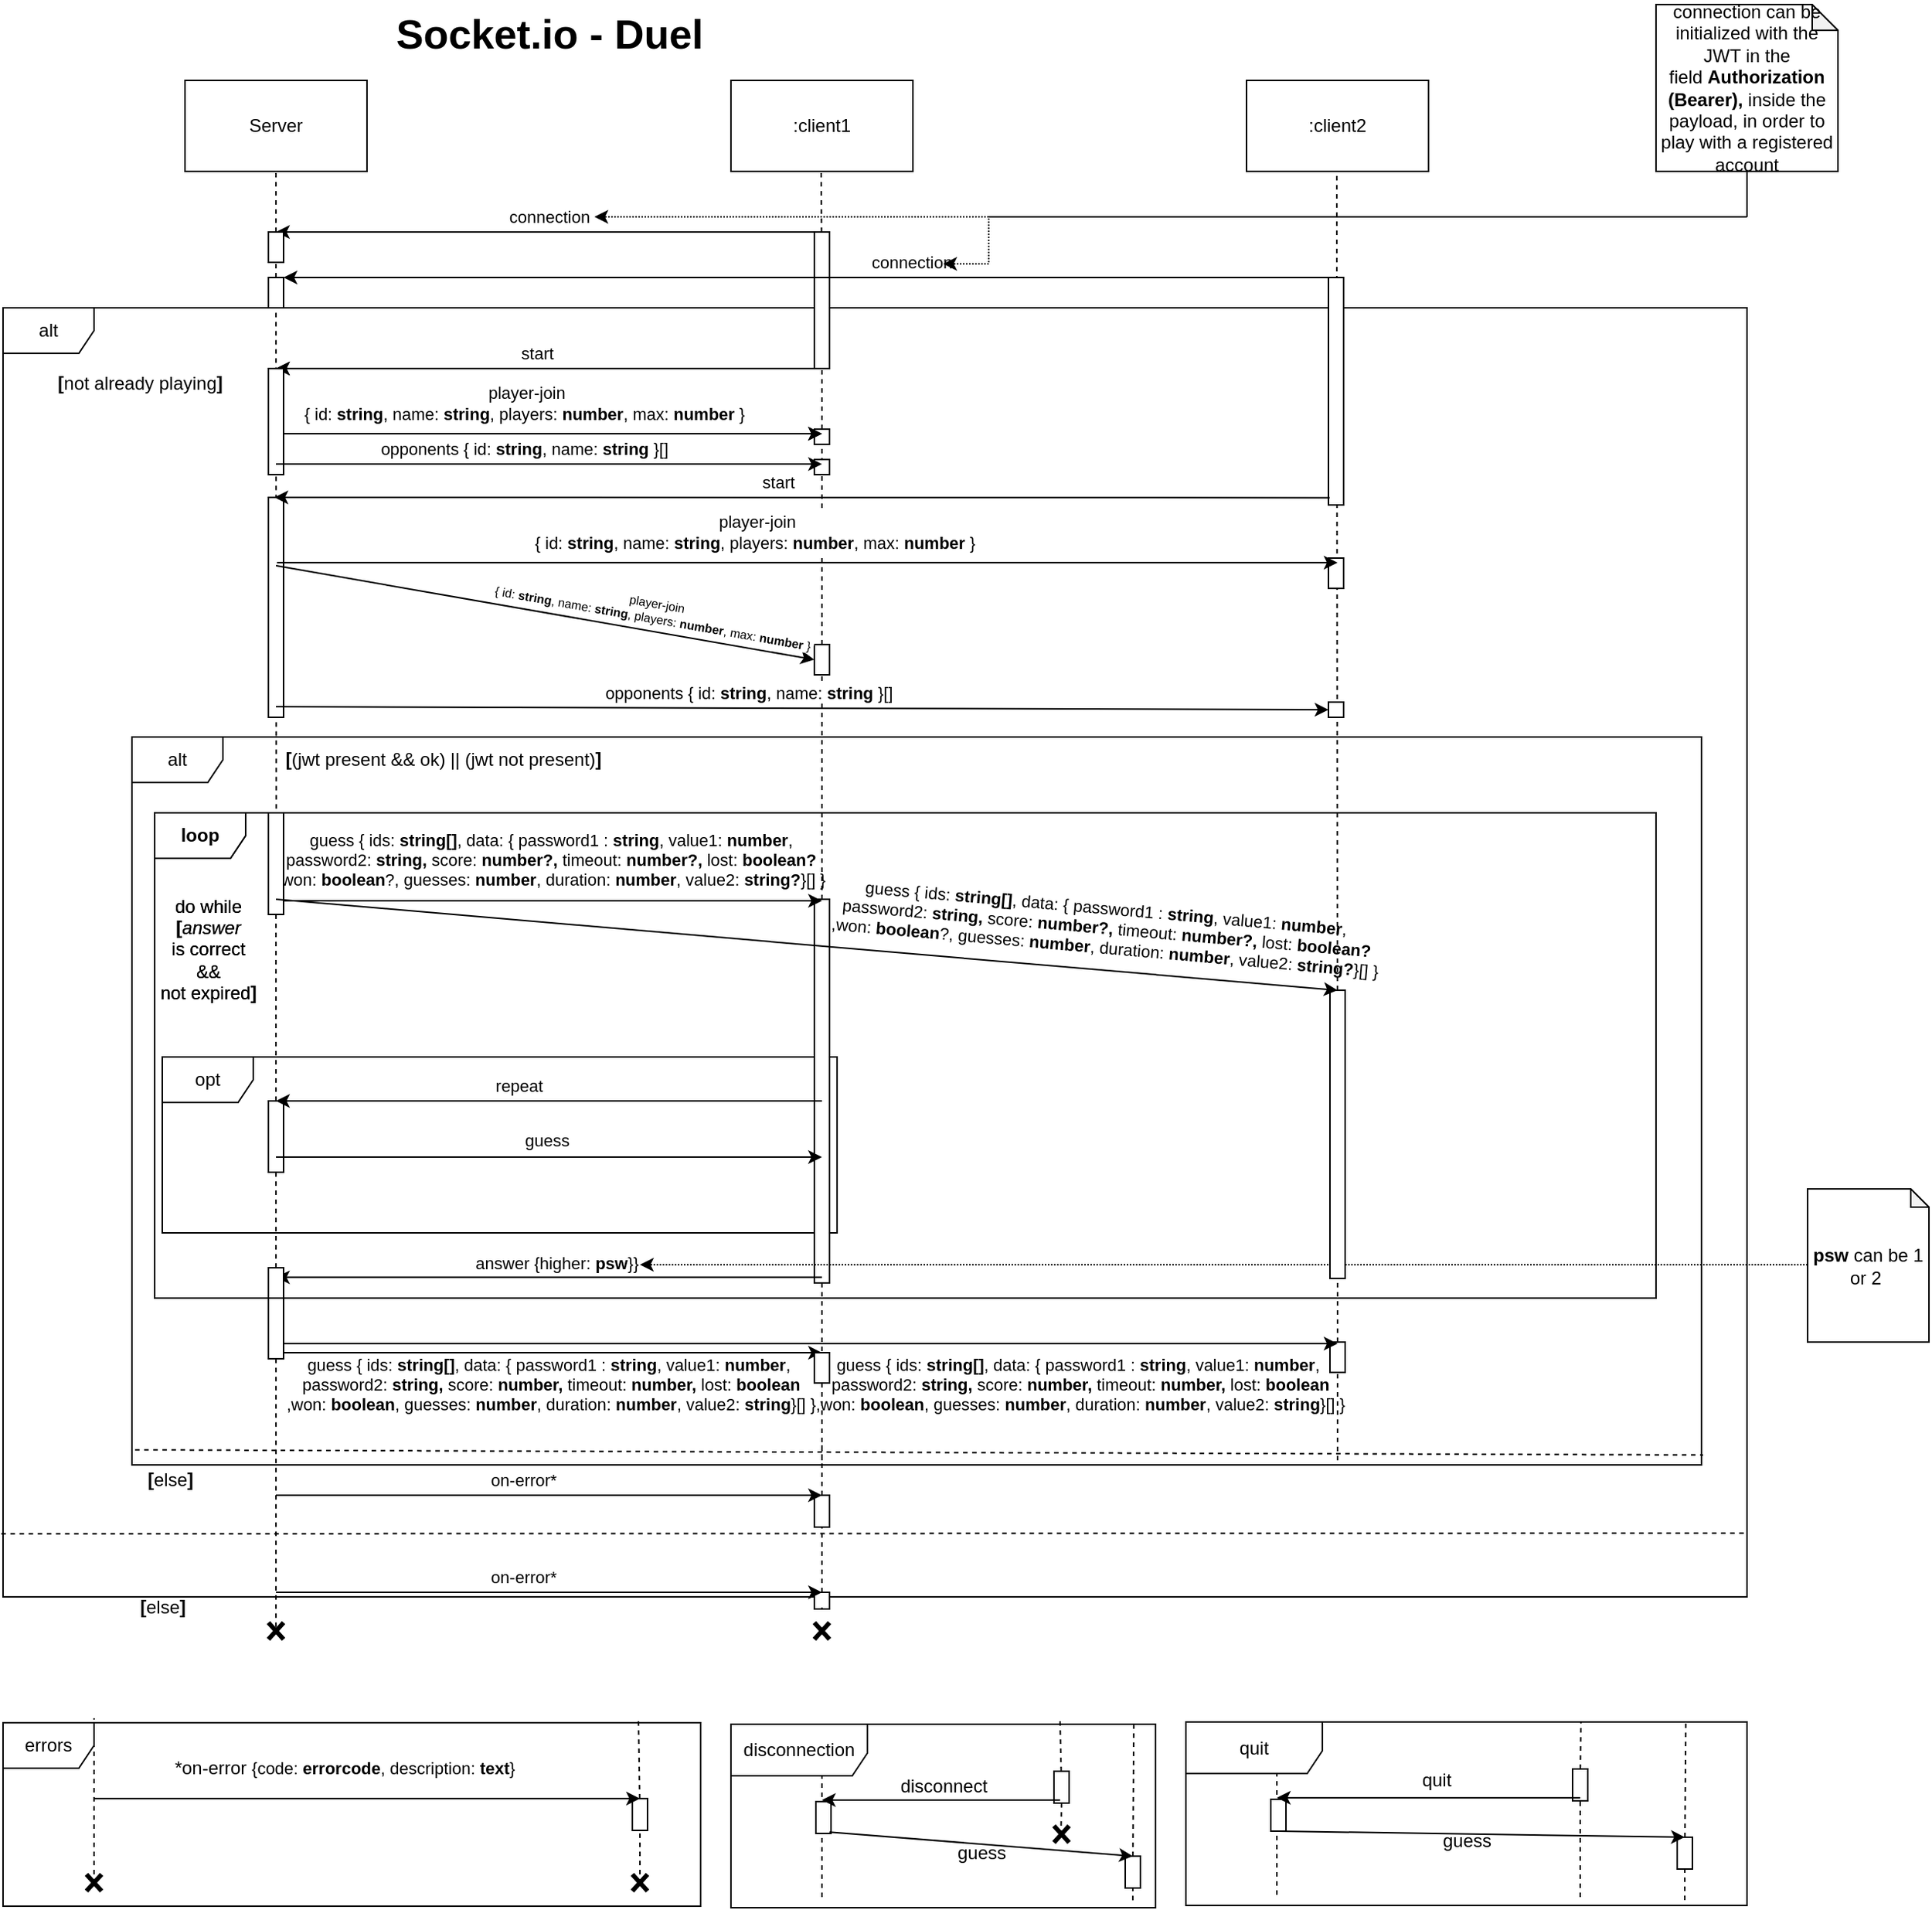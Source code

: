 <mxfile version="13.6.5">
    <diagram id="87FGbv0y3CxCdWk-Q4nV" name="Page-1">
        <mxGraphModel dx="469" dy="306" grid="1" gridSize="10" guides="1" tooltips="1" connect="1" arrows="1" fold="1" page="1" pageScale="1" pageWidth="827" pageHeight="1169" math="0" shadow="0">
            <root>
                <mxCell id="0"/>
                <mxCell id="1" parent="0"/>
                <mxCell id="Xm_MsKvLFg5GjumQJe7x-76" value="errors" style="shape=umlFrame;whiteSpace=wrap;html=1;" parent="1" vertex="1">
                    <mxGeometry x="20" y="1143" width="460" height="121" as="geometry"/>
                </mxCell>
                <mxCell id="111" value="disconnection" style="shape=umlFrame;whiteSpace=wrap;html=1;width=90;height=34;" parent="1" vertex="1">
                    <mxGeometry x="500" y="1144" width="280" height="121" as="geometry"/>
                </mxCell>
                <mxCell id="112" value="" style="endArrow=none;dashed=1;html=1;" parent="1" edge="1">
                    <mxGeometry width="50" height="50" relative="1" as="geometry">
                        <mxPoint x="560" y="1258" as="sourcePoint"/>
                        <mxPoint x="560" y="1178" as="targetPoint"/>
                    </mxGeometry>
                </mxCell>
                <mxCell id="Xm_MsKvLFg5GjumQJe7x-50" value="loop" style="shape=umlFrame;whiteSpace=wrap;html=1;fontStyle=1" parent="1" vertex="1">
                    <mxGeometry x="120" y="543" width="990" height="320" as="geometry"/>
                </mxCell>
                <mxCell id="82" value="" style="endArrow=none;dashed=1;html=1;entryX=0.5;entryY=1;entryDx=0;entryDy=0;exitX=0.081;exitY=0.01;exitDx=0;exitDy=0;exitPerimeter=0;" parent="1" source="Xm_MsKvLFg5GjumQJe7x-50" target="76" edge="1">
                    <mxGeometry width="50" height="50" relative="1" as="geometry">
                        <mxPoint x="200" y="460" as="sourcePoint"/>
                        <mxPoint x="200" y="180" as="targetPoint"/>
                    </mxGeometry>
                </mxCell>
                <mxCell id="54" value="alt" style="shape=umlFrame;whiteSpace=wrap;html=1;" parent="1" vertex="1">
                    <mxGeometry x="20" y="210" width="1150" height="850" as="geometry"/>
                </mxCell>
                <mxCell id="45" value="" style="rounded=0;whiteSpace=wrap;html=1;" parent="1" vertex="1">
                    <mxGeometry x="555" y="160" width="10" height="90" as="geometry"/>
                </mxCell>
                <mxCell id="81" value="" style="rounded=0;whiteSpace=wrap;html=1;" parent="1" vertex="1">
                    <mxGeometry x="195" y="335" width="10" height="145" as="geometry"/>
                </mxCell>
                <mxCell id="Xm_MsKvLFg5GjumQJe7x-8" value="" style="endArrow=classic;html=1;" parent="1" edge="1">
                    <mxGeometry width="50" height="50" relative="1" as="geometry">
                        <mxPoint x="560" y="160" as="sourcePoint"/>
                        <mxPoint x="200" y="160" as="targetPoint"/>
                    </mxGeometry>
                </mxCell>
                <mxCell id="Xm_MsKvLFg5GjumQJe7x-9" value="connection" style="edgeLabel;html=1;align=center;verticalAlign=middle;resizable=0;points=[];" parent="Xm_MsKvLFg5GjumQJe7x-8" vertex="1" connectable="0">
                    <mxGeometry x="-0.4" y="2" relative="1" as="geometry">
                        <mxPoint x="-72" y="-12" as="offset"/>
                    </mxGeometry>
                </mxCell>
                <mxCell id="47" value="" style="rounded=0;whiteSpace=wrap;html=1;" parent="1" vertex="1">
                    <mxGeometry x="555" y="290" width="10" height="10" as="geometry"/>
                </mxCell>
                <mxCell id="38" value="loop" style="shape=umlFrame;whiteSpace=wrap;html=1;fontStyle=1" parent="1" vertex="1">
                    <mxGeometry x="120" y="543" width="990" height="320" as="geometry"/>
                </mxCell>
                <mxCell id="9" value="" style="endArrow=none;dashed=1;html=1;entryX=0.5;entryY=1;entryDx=0;entryDy=0;" parent="1" source="76" target="8" edge="1">
                    <mxGeometry width="50" height="50" relative="1" as="geometry">
                        <mxPoint x="200" y="460" as="sourcePoint"/>
                        <mxPoint x="200" y="120" as="targetPoint"/>
                    </mxGeometry>
                </mxCell>
                <mxCell id="Xm_MsKvLFg5GjumQJe7x-29" value="alt" style="shape=umlFrame;whiteSpace=wrap;html=1;" parent="1" vertex="1">
                    <mxGeometry x="105" y="493" width="1035" height="480" as="geometry"/>
                </mxCell>
                <mxCell id="3" value="opt" style="shape=umlFrame;whiteSpace=wrap;html=1;" parent="1" vertex="1">
                    <mxGeometry x="125" y="704" width="445" height="116" as="geometry"/>
                </mxCell>
                <mxCell id="19" value="" style="rounded=0;whiteSpace=wrap;html=1;" parent="1" vertex="1">
                    <mxGeometry x="195" y="733" width="10" height="47" as="geometry"/>
                </mxCell>
                <mxCell id="17" value="" style="rounded=0;whiteSpace=wrap;html=1;" parent="1" vertex="1">
                    <mxGeometry x="555" y="600" width="10" height="253" as="geometry"/>
                </mxCell>
                <mxCell id="Xm_MsKvLFg5GjumQJe7x-33" value="" style="endArrow=classic;html=1;" parent="1" edge="1">
                    <mxGeometry width="50" height="50" relative="1" as="geometry">
                        <mxPoint x="200" y="601" as="sourcePoint"/>
                        <mxPoint x="560" y="601" as="targetPoint"/>
                    </mxGeometry>
                </mxCell>
                <mxCell id="Xm_MsKvLFg5GjumQJe7x-34" value="guess { ids: &lt;b&gt;string[]&lt;/b&gt;, data: { password1 : &lt;b&gt;string&lt;/b&gt;, value1: &lt;b&gt;number&lt;/b&gt;, &lt;br&gt;password2: &lt;b&gt;string&lt;/b&gt;&lt;b&gt;, &lt;/b&gt;score: &lt;b&gt;number?&lt;/b&gt;&lt;b&gt;,&amp;nbsp;&lt;/b&gt;timeout:&amp;nbsp;&lt;b&gt;number?&lt;/b&gt;&lt;b&gt;,&amp;nbsp;&lt;/b&gt;lost:&amp;nbsp;&lt;b&gt;boolean?&lt;/b&gt;&lt;b&gt;&lt;br&gt;&lt;/b&gt;,won: &lt;b&gt;boolean&lt;/b&gt;?, guesses: &lt;b&gt;number&lt;/b&gt;, duration: &lt;b&gt;number&lt;/b&gt;, value2: &lt;b&gt;string?&lt;/b&gt;}[] }&lt;span style=&quot;color: rgba(0, 0, 0, 0); font-family: monospace; font-size: 0px;&quot;&gt;%3CmxGraphModel%3E%3Croot%3E%3CmxCell%20id%3D%220%22%2F%3E%3CmxCell%20id%3D%221%22%20parent%3D%220%22%2F%3E%3CmxCell%20id%3D%222%22%20value%3D%22%22%20style%3D%22endArrow%3Dnone%3Bdashed%3D1%3Bhtml%3D1%3BentryX%3D0.5%3BentryY%3D1%3BentryDx%3D0%3BentryDy%3D0%3B%22%20edge%3D%221%22%20parent%3D%221%22%3E%3CmxGeometry%20width%3D%2250%22%20height%3D%2250%22%20relative%3D%221%22%20as%3D%22geometry%22%3E%3CmxPoint%20x%3D%22200%22%20y%3D%22760%22%20as%3D%22sourcePoint%22%2F%3E%3CmxPoint%20x%3D%22200%22%20y%3D%22120%22%20as%3D%22targetPoint%22%2F%3E%3C%2FmxGeometry%3E%3C%2FmxCell%3E%3C%2Froot%3E%3C%2FmxGraphModel%3E&lt;b&gt;v&lt;/b&gt;&lt;/span&gt;" style="edgeLabel;html=1;align=center;verticalAlign=middle;resizable=0;points=[];labelBackgroundColor=none;" parent="Xm_MsKvLFg5GjumQJe7x-33" vertex="1" connectable="0">
                    <mxGeometry x="-0.114" relative="1" as="geometry">
                        <mxPoint x="21.69" y="-27" as="offset"/>
                    </mxGeometry>
                </mxCell>
                <mxCell id="Xm_MsKvLFg5GjumQJe7x-43" value="" style="endArrow=classic;html=1;" parent="1" edge="1">
                    <mxGeometry width="50" height="50" relative="1" as="geometry">
                        <mxPoint x="560" y="849.31" as="sourcePoint"/>
                        <mxPoint x="200" y="849.31" as="targetPoint"/>
                    </mxGeometry>
                </mxCell>
                <mxCell id="Xm_MsKvLFg5GjumQJe7x-44" value="answer {higher: &lt;b&gt;psw&lt;/b&gt;}}" style="edgeLabel;html=1;align=center;verticalAlign=middle;resizable=0;points=[];" parent="Xm_MsKvLFg5GjumQJe7x-43" vertex="1" connectable="0">
                    <mxGeometry x="-0.032" y="-2" relative="1" as="geometry">
                        <mxPoint x="-1.52" y="-8" as="offset"/>
                    </mxGeometry>
                </mxCell>
                <mxCell id="Xm_MsKvLFg5GjumQJe7x-52" value="" style="endArrow=classic;html=1;" parent="1" edge="1">
                    <mxGeometry width="50" height="50" relative="1" as="geometry">
                        <mxPoint x="200" y="899" as="sourcePoint"/>
                        <mxPoint x="560" y="899" as="targetPoint"/>
                    </mxGeometry>
                </mxCell>
                <mxCell id="Xm_MsKvLFg5GjumQJe7x-53" value="&lt;span style=&quot;font-size: 11px&quot;&gt;guess { ids:&amp;nbsp;&lt;/span&gt;&lt;b style=&quot;font-size: 11px&quot;&gt;string[]&lt;/b&gt;&lt;span style=&quot;font-size: 11px&quot;&gt;, data: { password1 :&amp;nbsp;&lt;/span&gt;&lt;b style=&quot;font-size: 11px&quot;&gt;string&lt;/b&gt;&lt;span style=&quot;font-size: 11px&quot;&gt;, value1:&amp;nbsp;&lt;/span&gt;&lt;b style=&quot;font-size: 11px&quot;&gt;number&lt;/b&gt;&lt;span style=&quot;font-size: 11px&quot;&gt;,&amp;nbsp;&lt;/span&gt;&lt;br style=&quot;font-size: 11px&quot;&gt;&lt;span style=&quot;font-size: 11px&quot;&gt;password2:&amp;nbsp;&lt;/span&gt;&lt;b style=&quot;font-size: 11px&quot;&gt;string&lt;/b&gt;&lt;b style=&quot;font-size: 11px&quot;&gt;,&amp;nbsp;&lt;/b&gt;&lt;span style=&quot;font-size: 11px&quot;&gt;score:&amp;nbsp;&lt;/span&gt;&lt;b style=&quot;font-size: 11px&quot;&gt;number&lt;/b&gt;&lt;b style=&quot;font-size: 11px&quot;&gt;,&amp;nbsp;&lt;/b&gt;&lt;span style=&quot;font-size: 11px&quot;&gt;timeout:&amp;nbsp;&lt;/span&gt;&lt;b style=&quot;font-size: 11px&quot;&gt;number&lt;/b&gt;&lt;b style=&quot;font-size: 11px&quot;&gt;,&amp;nbsp;&lt;/b&gt;&lt;span style=&quot;font-size: 11px&quot;&gt;lost:&amp;nbsp;&lt;/span&gt;&lt;b style=&quot;font-size: 11px&quot;&gt;boolean&lt;/b&gt;&lt;b style=&quot;font-size: 11px&quot;&gt;&lt;br&gt;&lt;/b&gt;&lt;span style=&quot;font-size: 11px&quot;&gt;,won: &lt;b&gt;boolean&lt;/b&gt;, guesses:&amp;nbsp;&lt;/span&gt;&lt;b style=&quot;font-size: 11px&quot;&gt;number&lt;/b&gt;&lt;span style=&quot;font-size: 11px&quot;&gt;, duration:&amp;nbsp;&lt;/span&gt;&lt;b style=&quot;font-size: 11px&quot;&gt;number&lt;/b&gt;&lt;span style=&quot;font-size: 11px&quot;&gt;, value2:&amp;nbsp;&lt;/span&gt;&lt;b style=&quot;font-size: 11px&quot;&gt;string&lt;/b&gt;&lt;span style=&quot;font-size: 11px&quot;&gt;}[] }&lt;/span&gt;&lt;span style=&quot;color: rgba(0, 0, 0, 0); font-family: monospace; font-size: 0px;&quot;&gt;%3CmxGraphModel%3E%3Croot%3E%3CmxCell%20id%3D%220%22%2F%3E%3CmxCell%20id%3D%221%22%20parent%3D%220%22%2F%3E%3CmxCell%20id%3D%222%22%20value%3D%22%22%20style%3D%22endArrow%3Dnone%3Bdashed%3D1%3Bhtml%3D1%3BentryX%3D0.5%3BentryY%3D1%3BentryDx%3D0%3BentryDy%3D0%3B%22%20edge%3D%221%22%20parent%3D%221%22%3E%3CmxGeometry%20width%3D%2250%22%20height%3D%2250%22%20relative%3D%221%22%20as%3D%22geometry%22%3E%3CmxPoint%20x%3D%22200%22%20y%3D%22760%22%20as%3D%22sourcePoint%22%2F%3E%3CmxPoint%20x%3D%22200%22%20y%3D%22120%22%20as%3D%22targetPoint%22%2F%3E%3C%2FmxGeometry%3E%3C%2FmxCell%3E%3C%2Froot%3E%3C%2FmxGraphModel%3E&lt;b&gt;v&lt;/b&gt;&lt;/span&gt;" style="edgeLabel;html=1;align=center;verticalAlign=middle;resizable=0;points=[];fontSize=10;labelBackgroundColor=none;" parent="Xm_MsKvLFg5GjumQJe7x-52" vertex="1" connectable="0">
                    <mxGeometry x="-0.192" relative="1" as="geometry">
                        <mxPoint x="35" y="21" as="offset"/>
                    </mxGeometry>
                </mxCell>
                <mxCell id="4" value="" style="endArrow=classic;html=1;" parent="1" edge="1">
                    <mxGeometry width="50" height="50" relative="1" as="geometry">
                        <mxPoint x="560" y="733.0" as="sourcePoint"/>
                        <mxPoint x="200" y="733.0" as="targetPoint"/>
                    </mxGeometry>
                </mxCell>
                <mxCell id="5" value="repeat" style="edgeLabel;html=1;align=center;verticalAlign=middle;resizable=0;points=[];" parent="4" vertex="1" connectable="0">
                    <mxGeometry x="0.183" relative="1" as="geometry">
                        <mxPoint x="13.1" y="-10" as="offset"/>
                    </mxGeometry>
                </mxCell>
                <mxCell id="6" value="" style="endArrow=classic;html=1;" parent="1" edge="1">
                    <mxGeometry width="50" height="50" relative="1" as="geometry">
                        <mxPoint x="200.0" y="770.0" as="sourcePoint"/>
                        <mxPoint x="560" y="770.0" as="targetPoint"/>
                    </mxGeometry>
                </mxCell>
                <mxCell id="7" value="guess&amp;nbsp;" style="edgeLabel;html=1;align=center;verticalAlign=middle;resizable=0;points=[];" parent="6" vertex="1" connectable="0">
                    <mxGeometry x="-0.114" relative="1" as="geometry">
                        <mxPoint x="20" y="-11" as="offset"/>
                    </mxGeometry>
                </mxCell>
                <mxCell id="27" value="" style="endArrow=none;dashed=1;html=1;entryX=0.5;entryY=1;entryDx=0;entryDy=0;exitX=0.495;exitY=0.267;exitDx=0;exitDy=0;exitPerimeter=0;" parent="1" source="Xm_MsKvLFg5GjumQJe7x-69" target="26" edge="1">
                    <mxGeometry width="50" height="50" relative="1" as="geometry">
                        <mxPoint x="200" y="1013" as="sourcePoint"/>
                        <mxPoint x="200" y="863" as="targetPoint"/>
                    </mxGeometry>
                </mxCell>
                <mxCell id="39" value="do while &lt;br&gt;&lt;b&gt;[&lt;/b&gt;&lt;i&gt;answer &lt;/i&gt;&lt;br&gt;is correct&lt;br&gt;&amp;amp;&amp;amp;&lt;br&gt;not expired&lt;b&gt;]&lt;/b&gt;" style="text;html=1;align=center;verticalAlign=middle;resizable=0;points=[];autosize=1;" parent="1" vertex="1">
                    <mxGeometry x="115" y="593" width="80" height="80" as="geometry"/>
                </mxCell>
                <mxCell id="34" value="" style="rounded=0;whiteSpace=wrap;html=1;" parent="1" vertex="1">
                    <mxGeometry x="435" y="1193" width="10" height="21" as="geometry"/>
                </mxCell>
                <mxCell id="32" value="" style="rounded=0;whiteSpace=wrap;html=1;" parent="1" vertex="1">
                    <mxGeometry x="555" y="1057" width="10" height="11" as="geometry"/>
                </mxCell>
                <mxCell id="30" value="" style="rounded=0;whiteSpace=wrap;html=1;" parent="1" vertex="1">
                    <mxGeometry x="555" y="993" width="10" height="21" as="geometry"/>
                </mxCell>
                <mxCell id="22" value="" style="rounded=0;whiteSpace=wrap;html=1;" parent="1" vertex="1">
                    <mxGeometry x="195" y="843" width="10" height="20" as="geometry"/>
                </mxCell>
                <mxCell id="24" value="" style="rounded=0;whiteSpace=wrap;html=1;" parent="1" vertex="1">
                    <mxGeometry x="195" y="543" width="10" height="67" as="geometry"/>
                </mxCell>
                <mxCell id="26" value="" style="rounded=0;whiteSpace=wrap;html=1;" parent="1" vertex="1">
                    <mxGeometry x="195" y="863" width="10" height="40" as="geometry"/>
                </mxCell>
                <mxCell id="10" value="" style="rounded=0;whiteSpace=wrap;html=1;" parent="1" vertex="1">
                    <mxGeometry x="195" y="250" width="10" height="50" as="geometry"/>
                </mxCell>
                <mxCell id="Xm_MsKvLFg5GjumQJe7x-4" value="Server" style="rounded=0;whiteSpace=wrap;html=1;" parent="1" vertex="1">
                    <mxGeometry x="140" y="60" width="120" height="60" as="geometry"/>
                </mxCell>
                <mxCell id="Xm_MsKvLFg5GjumQJe7x-5" value=":client1" style="rounded=0;whiteSpace=wrap;html=1;" parent="1" vertex="1">
                    <mxGeometry x="500" y="60" width="120" height="60" as="geometry"/>
                </mxCell>
                <mxCell id="Xm_MsKvLFg5GjumQJe7x-6" value="" style="endArrow=none;dashed=1;html=1;entryX=0.5;entryY=1;entryDx=0;entryDy=0;" parent="1" source="8" target="Xm_MsKvLFg5GjumQJe7x-4" edge="1">
                    <mxGeometry width="50" height="50" relative="1" as="geometry">
                        <mxPoint x="200" y="810" as="sourcePoint"/>
                        <mxPoint x="370" y="440" as="targetPoint"/>
                    </mxGeometry>
                </mxCell>
                <mxCell id="Xm_MsKvLFg5GjumQJe7x-7" value="" style="endArrow=none;dashed=1;html=1;entryX=0.5;entryY=1;entryDx=0;entryDy=0;" parent="1" source="45" edge="1">
                    <mxGeometry width="50" height="50" relative="1" as="geometry">
                        <mxPoint x="560" y="810" as="sourcePoint"/>
                        <mxPoint x="559.5" y="120" as="targetPoint"/>
                    </mxGeometry>
                </mxCell>
                <mxCell id="Xm_MsKvLFg5GjumQJe7x-10" value="&lt;b&gt;&lt;font style=&quot;font-size: 27px&quot;&gt;Socket.io - Duel&lt;/font&gt;&lt;/b&gt;" style="text;html=1;align=center;verticalAlign=middle;resizable=0;points=[];autosize=1;" parent="1" vertex="1">
                    <mxGeometry x="270" y="20" width="220" height="20" as="geometry"/>
                </mxCell>
                <mxCell id="Xm_MsKvLFg5GjumQJe7x-21" value="&lt;b&gt;[&lt;/b&gt;not already playing&lt;b&gt;]&lt;/b&gt;" style="text;html=1;align=center;verticalAlign=middle;resizable=0;points=[];autosize=1;" parent="1" vertex="1">
                    <mxGeometry x="50" y="250" width="120" height="20" as="geometry"/>
                </mxCell>
                <mxCell id="Xm_MsKvLFg5GjumQJe7x-22" value="&lt;b&gt;[&lt;/b&gt;else&lt;b&gt;]&lt;/b&gt;" style="text;html=1;align=center;verticalAlign=middle;resizable=0;points=[];autosize=1;rotation=0;" parent="1" vertex="1">
                    <mxGeometry x="105" y="973" width="50" height="20" as="geometry"/>
                </mxCell>
                <mxCell id="Xm_MsKvLFg5GjumQJe7x-23" value="" style="endArrow=classic;html=1;" parent="1" edge="1">
                    <mxGeometry width="50" height="50" relative="1" as="geometry">
                        <mxPoint x="560" y="250" as="sourcePoint"/>
                        <mxPoint x="200" y="250" as="targetPoint"/>
                    </mxGeometry>
                </mxCell>
                <mxCell id="Xm_MsKvLFg5GjumQJe7x-24" value="start" style="edgeLabel;html=1;align=center;verticalAlign=middle;resizable=0;points=[];" parent="Xm_MsKvLFg5GjumQJe7x-23" vertex="1" connectable="0">
                    <mxGeometry x="0.046" relative="1" as="geometry">
                        <mxPoint y="-10" as="offset"/>
                    </mxGeometry>
                </mxCell>
                <mxCell id="Xm_MsKvLFg5GjumQJe7x-26" style="edgeStyle=orthogonalEdgeStyle;rounded=0;orthogonalLoop=1;jettySize=auto;html=1;dashed=1;dashPattern=1 1;exitX=0.5;exitY=1;exitDx=0;exitDy=0;exitPerimeter=0;" parent="1" source="Xm_MsKvLFg5GjumQJe7x-25" edge="1">
                    <mxGeometry relative="1" as="geometry">
                        <mxPoint x="410" y="150" as="targetPoint"/>
                        <Array as="points">
                            <mxPoint x="1170" y="150"/>
                        </Array>
                    </mxGeometry>
                </mxCell>
                <mxCell id="Xm_MsKvLFg5GjumQJe7x-25" value="connection can be initialized with the JWT in the field&amp;nbsp;&lt;b&gt;Authorization (Bearer),&amp;nbsp;&lt;/b&gt;inside the payload,&lt;b&gt;&amp;nbsp;&lt;/b&gt;in order to play with a registered account" style="shape=note;whiteSpace=wrap;html=1;backgroundOutline=1;darkOpacity=0.05;size=17;" parent="1" vertex="1">
                    <mxGeometry x="1110" y="10" width="120" height="110" as="geometry"/>
                </mxCell>
                <mxCell id="Xm_MsKvLFg5GjumQJe7x-30" value="&lt;b&gt;[&lt;/b&gt;(jwt present &amp;amp;&amp;amp; ok) || (jwt not present)&lt;b&gt;]&lt;/b&gt;" style="text;html=1;align=center;verticalAlign=middle;resizable=0;points=[];autosize=1;" parent="1" vertex="1">
                    <mxGeometry x="200" y="498" width="220" height="20" as="geometry"/>
                </mxCell>
                <mxCell id="Xm_MsKvLFg5GjumQJe7x-46" style="edgeStyle=orthogonalEdgeStyle;rounded=0;orthogonalLoop=1;jettySize=auto;html=1;dashed=1;dashPattern=1 1;" parent="1" source="Xm_MsKvLFg5GjumQJe7x-45" edge="1">
                    <mxGeometry relative="1" as="geometry">
                        <mxPoint x="440" y="841" as="targetPoint"/>
                        <Array as="points">
                            <mxPoint x="555" y="842"/>
                        </Array>
                    </mxGeometry>
                </mxCell>
                <mxCell id="Xm_MsKvLFg5GjumQJe7x-45" value="&lt;b&gt;psw &lt;/b&gt;can be 1 or 2&lt;b&gt;&amp;nbsp;&lt;/b&gt;&lt;span style=&quot;color: rgba(0 , 0 , 0 , 0) ; font-family: monospace ; font-size: 0px&quot;&gt;%3CmxGraphModel%3E%3Croot%3E%3CmxCell%20id%3D%220%22%2F%3E%3CmxCell%20id%3D%221%22%20parent%3D%220%22%2F%3E%3CmxCell%20id%3D%222%22%20value%3D%22loop%22%20style%3D%22shape%3DumlFrame%3BwhiteSpace%3Dwrap%3Bhtml%3D1%3B%22%20vertex%3D%221%22%20parent%3D%221%22%3E%3CmxGeometry%20x%3D%22130%22%20y%3D%22400%22%20width%3D%22480%22%20height%3D%22160%22%20as%3D%22geometry%22%2F%3E%3C%2FmxCell%3E%3C%2Froot%3E%3C%2FmxGraphModel%3Evapuò valre&lt;/span&gt;" style="shape=note;whiteSpace=wrap;html=1;backgroundOutline=1;darkOpacity=0.05;size=12;" parent="1" vertex="1">
                    <mxGeometry x="1210" y="791" width="80" height="101" as="geometry"/>
                </mxCell>
                <mxCell id="Xm_MsKvLFg5GjumQJe7x-51" value="do while &lt;br&gt;&lt;b&gt;[&lt;/b&gt;&lt;i&gt;answer &lt;/i&gt;&lt;br&gt;is correct&lt;br&gt;&amp;amp;&amp;amp;&lt;br&gt;not expired&lt;b&gt;]&lt;/b&gt;" style="text;html=1;align=center;verticalAlign=middle;resizable=0;points=[];autosize=1;" parent="1" vertex="1">
                    <mxGeometry x="115" y="593" width="80" height="80" as="geometry"/>
                </mxCell>
                <mxCell id="Xm_MsKvLFg5GjumQJe7x-54" value="" style="endArrow=none;dashed=1;html=1;exitX=0.002;exitY=0.896;exitDx=0;exitDy=0;exitPerimeter=0;entryX=1.001;entryY=0.903;entryDx=0;entryDy=0;entryPerimeter=0;" parent="1" edge="1">
                    <mxGeometry width="50" height="50" relative="1" as="geometry">
                        <mxPoint x="107.07" y="963.08" as="sourcePoint"/>
                        <mxPoint x="1141.035" y="966.44" as="targetPoint"/>
                    </mxGeometry>
                </mxCell>
                <mxCell id="Xm_MsKvLFg5GjumQJe7x-62" value="" style="endArrow=classic;html=1;" parent="1" edge="1">
                    <mxGeometry width="50" height="50" relative="1" as="geometry">
                        <mxPoint x="200" y="993" as="sourcePoint"/>
                        <mxPoint x="560" y="993" as="targetPoint"/>
                    </mxGeometry>
                </mxCell>
                <mxCell id="Xm_MsKvLFg5GjumQJe7x-64" value="on-error*" style="edgeLabel;html=1;align=center;verticalAlign=middle;resizable=0;points=[];" parent="Xm_MsKvLFg5GjumQJe7x-62" vertex="1" connectable="0">
                    <mxGeometry x="-0.557" y="-2" relative="1" as="geometry">
                        <mxPoint x="82.93" y="-12" as="offset"/>
                    </mxGeometry>
                </mxCell>
                <mxCell id="Xm_MsKvLFg5GjumQJe7x-69" value="" style="shape=umlDestroy;whiteSpace=wrap;html=1;strokeWidth=3;" parent="1" vertex="1">
                    <mxGeometry x="195" y="1077" width="10" height="11" as="geometry"/>
                </mxCell>
                <mxCell id="Xm_MsKvLFg5GjumQJe7x-72" value="" style="shape=umlDestroy;whiteSpace=wrap;html=1;strokeWidth=3;" parent="1" vertex="1">
                    <mxGeometry x="555" y="1077" width="10" height="11" as="geometry"/>
                </mxCell>
                <mxCell id="Xm_MsKvLFg5GjumQJe7x-77" value="" style="endArrow=none;dashed=1;html=1;" parent="1" source="zyYeEw9DviOeEFQDKdv3-1" edge="1">
                    <mxGeometry width="50" height="50" relative="1" as="geometry">
                        <mxPoint x="80" y="1293" as="sourcePoint"/>
                        <mxPoint x="80" y="1140" as="targetPoint"/>
                    </mxGeometry>
                </mxCell>
                <mxCell id="Xm_MsKvLFg5GjumQJe7x-78" value="" style="endArrow=none;dashed=1;html=1;" parent="1" source="34" edge="1">
                    <mxGeometry width="50" height="50" relative="1" as="geometry">
                        <mxPoint x="439.41" y="1293" as="sourcePoint"/>
                        <mxPoint x="439" y="1140" as="targetPoint"/>
                    </mxGeometry>
                </mxCell>
                <mxCell id="Xm_MsKvLFg5GjumQJe7x-79" value="" style="endArrow=classic;html=1;" parent="1" edge="1">
                    <mxGeometry width="50" height="50" relative="1" as="geometry">
                        <mxPoint x="80" y="1193" as="sourcePoint"/>
                        <mxPoint x="440" y="1193" as="targetPoint"/>
                        <Array as="points">
                            <mxPoint x="250" y="1193"/>
                        </Array>
                    </mxGeometry>
                </mxCell>
                <mxCell id="Xm_MsKvLFg5GjumQJe7x-82" value="*on-error&amp;nbsp;&lt;span style=&quot;font-size: 11px ; background-color: rgb(255 , 255 , 255)&quot;&gt;{code:&amp;nbsp;&lt;/span&gt;&lt;b style=&quot;font-size: 11px&quot;&gt;errorcode&lt;/b&gt;&lt;span style=&quot;font-size: 11px ; background-color: rgb(255 , 255 , 255)&quot;&gt;, description:&amp;nbsp;&lt;/span&gt;&lt;b style=&quot;font-size: 11px&quot;&gt;text&lt;/b&gt;&lt;span style=&quot;font-size: 11px ; background-color: rgb(255 , 255 , 255)&quot;&gt;}&lt;/span&gt;" style="text;html=1;align=center;verticalAlign=middle;resizable=0;points=[];autosize=1;" parent="1" vertex="1">
                    <mxGeometry x="125" y="1163" width="240" height="20" as="geometry"/>
                </mxCell>
                <mxCell id="zyYeEw9DviOeEFQDKdv3-1" value="" style="shape=umlDestroy;whiteSpace=wrap;html=1;strokeWidth=3;" parent="1" vertex="1">
                    <mxGeometry x="75" y="1243" width="10" height="11" as="geometry"/>
                </mxCell>
                <mxCell id="zyYeEw9DviOeEFQDKdv3-3" value="" style="shape=umlDestroy;whiteSpace=wrap;html=1;strokeWidth=3;" parent="1" vertex="1">
                    <mxGeometry x="435" y="1243" width="10" height="11" as="geometry"/>
                </mxCell>
                <mxCell id="8" value="" style="rounded=0;whiteSpace=wrap;html=1;" parent="1" vertex="1">
                    <mxGeometry x="195" y="160" width="10" height="20" as="geometry"/>
                </mxCell>
                <mxCell id="11" value="" style="endArrow=none;dashed=1;html=1;entryX=0.5;entryY=1;entryDx=0;entryDy=0;" parent="1" source="24" edge="1">
                    <mxGeometry width="50" height="50" relative="1" as="geometry">
                        <mxPoint x="200" y="1013" as="sourcePoint"/>
                        <mxPoint x="200" y="543" as="targetPoint"/>
                    </mxGeometry>
                </mxCell>
                <mxCell id="12" value="&lt;b&gt;[&lt;/b&gt;else&lt;b&gt;]&lt;/b&gt;" style="text;html=1;align=center;verticalAlign=middle;resizable=0;points=[];autosize=1;rotation=0;" parent="1" vertex="1">
                    <mxGeometry x="100" y="1057" width="50" height="20" as="geometry"/>
                </mxCell>
                <mxCell id="13" value="" style="endArrow=classic;html=1;" parent="1" edge="1">
                    <mxGeometry width="50" height="50" relative="1" as="geometry">
                        <mxPoint x="200" y="1057" as="sourcePoint"/>
                        <mxPoint x="560" y="1057" as="targetPoint"/>
                    </mxGeometry>
                </mxCell>
                <mxCell id="14" value="on-error*" style="edgeLabel;html=1;align=center;verticalAlign=middle;resizable=0;points=[];" parent="13" vertex="1" connectable="0">
                    <mxGeometry x="-0.557" y="-2" relative="1" as="geometry">
                        <mxPoint x="82.93" y="-12" as="offset"/>
                    </mxGeometry>
                </mxCell>
                <mxCell id="18" value="" style="endArrow=none;dashed=1;html=1;entryX=0.5;entryY=1;entryDx=0;entryDy=0;" parent="1" target="17" edge="1">
                    <mxGeometry width="50" height="50" relative="1" as="geometry">
                        <mxPoint x="560" y="970" as="sourcePoint"/>
                        <mxPoint x="559.5" y="323" as="targetPoint"/>
                    </mxGeometry>
                </mxCell>
                <mxCell id="20" value="" style="endArrow=none;dashed=1;html=1;entryX=0.5;entryY=1;entryDx=0;entryDy=0;" parent="1" source="22" target="19" edge="1">
                    <mxGeometry width="50" height="50" relative="1" as="geometry">
                        <mxPoint x="200" y="1013" as="sourcePoint"/>
                        <mxPoint x="200" y="473" as="targetPoint"/>
                    </mxGeometry>
                </mxCell>
                <mxCell id="23" value="" style="endArrow=none;dashed=1;html=1;entryX=0.5;entryY=1;entryDx=0;entryDy=0;" parent="1" source="26" target="22" edge="1">
                    <mxGeometry width="50" height="50" relative="1" as="geometry">
                        <mxPoint x="200" y="1013" as="sourcePoint"/>
                        <mxPoint x="200" y="776.0" as="targetPoint"/>
                    </mxGeometry>
                </mxCell>
                <mxCell id="25" value="" style="endArrow=none;dashed=1;html=1;entryX=0.5;entryY=1;entryDx=0;entryDy=0;" parent="1" source="19" target="24" edge="1">
                    <mxGeometry width="50" height="50" relative="1" as="geometry">
                        <mxPoint x="200" y="733" as="sourcePoint"/>
                        <mxPoint x="200" y="473" as="targetPoint"/>
                    </mxGeometry>
                </mxCell>
                <mxCell id="29" value="" style="endArrow=none;dashed=1;html=1;entryX=0.5;entryY=1;entryDx=0;entryDy=0;" parent="1" source="30" edge="1">
                    <mxGeometry width="50" height="50" relative="1" as="geometry">
                        <mxPoint x="560" y="1053" as="sourcePoint"/>
                        <mxPoint x="560" y="959" as="targetPoint"/>
                    </mxGeometry>
                </mxCell>
                <mxCell id="31" value="" style="endArrow=none;dashed=1;html=1;entryX=0.5;entryY=1;entryDx=0;entryDy=0;" parent="1" source="32" target="30" edge="1">
                    <mxGeometry width="50" height="50" relative="1" as="geometry">
                        <mxPoint x="560" y="1053" as="sourcePoint"/>
                        <mxPoint x="560" y="959" as="targetPoint"/>
                    </mxGeometry>
                </mxCell>
                <mxCell id="33" value="" style="endArrow=none;dashed=1;html=1;entryX=0.5;entryY=1;entryDx=0;entryDy=0;" parent="1" target="32" edge="1">
                    <mxGeometry width="50" height="50" relative="1" as="geometry">
                        <mxPoint x="560" y="1067" as="sourcePoint"/>
                        <mxPoint x="560" y="1027" as="targetPoint"/>
                    </mxGeometry>
                </mxCell>
                <mxCell id="35" value="" style="endArrow=none;dashed=1;html=1;" parent="1" source="zyYeEw9DviOeEFQDKdv3-3" target="34" edge="1">
                    <mxGeometry width="50" height="50" relative="1" as="geometry">
                        <mxPoint x="439.98" y="1243" as="sourcePoint"/>
                        <mxPoint x="439.41" y="1103" as="targetPoint"/>
                    </mxGeometry>
                </mxCell>
                <mxCell id="36" value=":client2" style="rounded=0;whiteSpace=wrap;html=1;" parent="1" vertex="1">
                    <mxGeometry x="840" y="60" width="120" height="60" as="geometry"/>
                </mxCell>
                <mxCell id="37" value="" style="endArrow=none;dashed=1;html=1;entryX=0.5;entryY=1;entryDx=0;entryDy=0;" parent="1" source="102" edge="1">
                    <mxGeometry width="50" height="50" relative="1" as="geometry">
                        <mxPoint x="899" y="930" as="sourcePoint"/>
                        <mxPoint x="899.5" y="120" as="targetPoint"/>
                    </mxGeometry>
                </mxCell>
                <mxCell id="41" value="" style="endArrow=classic;html=1;" parent="1" edge="1">
                    <mxGeometry width="50" height="50" relative="1" as="geometry">
                        <mxPoint x="200" y="293" as="sourcePoint"/>
                        <mxPoint x="560" y="293" as="targetPoint"/>
                    </mxGeometry>
                </mxCell>
                <mxCell id="42" value="player-join &lt;br&gt;{ id: &lt;b&gt;string&lt;/b&gt;, name: &lt;b&gt;string&lt;/b&gt;, players: &lt;b&gt;number&lt;/b&gt;, max: &lt;b&gt;number &lt;/b&gt;}&lt;b&gt;&amp;nbsp;&lt;/b&gt;" style="edgeLabel;html=1;align=center;verticalAlign=middle;resizable=0;points=[];" parent="41" vertex="1" connectable="0">
                    <mxGeometry x="-0.114" relative="1" as="geometry">
                        <mxPoint x="5.69" y="-20" as="offset"/>
                    </mxGeometry>
                </mxCell>
                <mxCell id="46" value="" style="endArrow=none;dashed=1;html=1;entryX=0.5;entryY=1;entryDx=0;entryDy=0;" parent="1" source="47" target="45" edge="1">
                    <mxGeometry width="50" height="50" relative="1" as="geometry">
                        <mxPoint x="559.869" y="500" as="sourcePoint"/>
                        <mxPoint x="559.5" y="120" as="targetPoint"/>
                    </mxGeometry>
                </mxCell>
                <mxCell id="48" value="" style="endArrow=none;dashed=1;html=1;entryX=0.5;entryY=1;entryDx=0;entryDy=0;" parent="1" source="17" target="47" edge="1">
                    <mxGeometry width="50" height="50" relative="1" as="geometry">
                        <mxPoint x="560" y="500" as="sourcePoint"/>
                        <mxPoint x="560" y="250" as="targetPoint"/>
                    </mxGeometry>
                </mxCell>
                <mxCell id="49" value="" style="endArrow=classic;html=1;" parent="1" edge="1">
                    <mxGeometry width="50" height="50" relative="1" as="geometry">
                        <mxPoint x="560" y="250" as="sourcePoint"/>
                        <mxPoint x="200" y="250" as="targetPoint"/>
                    </mxGeometry>
                </mxCell>
                <mxCell id="50" value="start" style="edgeLabel;html=1;align=center;verticalAlign=middle;resizable=0;points=[];" parent="49" vertex="1" connectable="0">
                    <mxGeometry x="0.046" relative="1" as="geometry">
                        <mxPoint y="-10" as="offset"/>
                    </mxGeometry>
                </mxCell>
                <mxCell id="51" value="" style="endArrow=classic;html=1;" parent="1" edge="1">
                    <mxGeometry width="50" height="50" relative="1" as="geometry">
                        <mxPoint x="200" y="293" as="sourcePoint"/>
                        <mxPoint x="560" y="293" as="targetPoint"/>
                    </mxGeometry>
                </mxCell>
                <mxCell id="52" value="player-join &lt;br&gt;{ id: &lt;b&gt;string&lt;/b&gt;, name: &lt;b&gt;string&lt;/b&gt;, players: &lt;b&gt;number&lt;/b&gt;, max: &lt;b&gt;number &lt;/b&gt;}&lt;b&gt;&amp;nbsp;&lt;/b&gt;" style="edgeLabel;html=1;align=center;verticalAlign=middle;resizable=0;points=[];" parent="51" vertex="1" connectable="0">
                    <mxGeometry x="-0.114" relative="1" as="geometry">
                        <mxPoint x="5.69" y="-20" as="offset"/>
                    </mxGeometry>
                </mxCell>
                <mxCell id="53" value="" style="rounded=0;whiteSpace=wrap;html=1;" parent="1" vertex="1">
                    <mxGeometry x="195" y="250" width="10" height="70" as="geometry"/>
                </mxCell>
                <mxCell id="72" value="" style="endArrow=classic;html=1;entryX=1;entryY=0;entryDx=0;entryDy=0;exitX=0.5;exitY=0;exitDx=0;exitDy=0;" parent="1" source="74" target="76" edge="1">
                    <mxGeometry width="50" height="50" relative="1" as="geometry">
                        <mxPoint x="890" y="190" as="sourcePoint"/>
                        <mxPoint x="539" y="170" as="targetPoint"/>
                    </mxGeometry>
                </mxCell>
                <mxCell id="73" value="connection" style="edgeLabel;html=1;align=center;verticalAlign=middle;resizable=0;points=[];" parent="72" vertex="1" connectable="0">
                    <mxGeometry x="-0.4" y="2" relative="1" as="geometry">
                        <mxPoint x="-72" y="-12" as="offset"/>
                    </mxGeometry>
                </mxCell>
                <mxCell id="74" value="" style="rounded=0;whiteSpace=wrap;html=1;" parent="1" vertex="1">
                    <mxGeometry x="894" y="190" width="10" height="150" as="geometry"/>
                </mxCell>
                <mxCell id="75" value="" style="rounded=0;whiteSpace=wrap;html=1;" parent="1" vertex="1">
                    <mxGeometry x="894" y="375" width="10" height="20" as="geometry"/>
                </mxCell>
                <mxCell id="76" value="" style="rounded=0;whiteSpace=wrap;html=1;" parent="1" vertex="1">
                    <mxGeometry x="195" y="190" width="10" height="20" as="geometry"/>
                </mxCell>
                <mxCell id="83" style="edgeStyle=orthogonalEdgeStyle;rounded=0;orthogonalLoop=1;jettySize=auto;html=1;dashed=1;dashPattern=1 1;exitX=0.5;exitY=1;exitDx=0;exitDy=0;exitPerimeter=0;" parent="1" edge="1">
                    <mxGeometry relative="1" as="geometry">
                        <mxPoint x="640" y="181" as="targetPoint"/>
                        <Array as="points">
                            <mxPoint x="1170" y="150"/>
                            <mxPoint x="670" y="150"/>
                            <mxPoint x="670" y="181"/>
                        </Array>
                        <mxPoint x="1170" y="121" as="sourcePoint"/>
                    </mxGeometry>
                </mxCell>
                <mxCell id="77" value="" style="endArrow=classic;html=1;exitX=0.083;exitY=0.968;exitDx=0;exitDy=0;exitPerimeter=0;" parent="1" source="74" edge="1">
                    <mxGeometry width="50" height="50" relative="1" as="geometry">
                        <mxPoint x="560" y="335.05" as="sourcePoint"/>
                        <mxPoint x="199" y="335" as="targetPoint"/>
                    </mxGeometry>
                </mxCell>
                <mxCell id="78" value="start" style="edgeLabel;html=1;align=center;verticalAlign=middle;resizable=0;points=[];" parent="77" vertex="1" connectable="0">
                    <mxGeometry x="0.046" relative="1" as="geometry">
                        <mxPoint y="-10" as="offset"/>
                    </mxGeometry>
                </mxCell>
                <mxCell id="79" value="" style="endArrow=classic;html=1;" parent="1" edge="1">
                    <mxGeometry width="50" height="50" relative="1" as="geometry">
                        <mxPoint x="200.667" y="378" as="sourcePoint"/>
                        <mxPoint x="900" y="378" as="targetPoint"/>
                    </mxGeometry>
                </mxCell>
                <mxCell id="80" value="player-join &lt;br&gt;{ id: &lt;b&gt;string&lt;/b&gt;, name: &lt;b&gt;string&lt;/b&gt;, players: &lt;b&gt;number&lt;/b&gt;, max: &lt;b&gt;number &lt;/b&gt;}&lt;b&gt;&amp;nbsp;&lt;/b&gt;" style="edgeLabel;html=1;align=center;verticalAlign=middle;resizable=0;points=[];" parent="79" vertex="1" connectable="0">
                    <mxGeometry x="-0.114" relative="1" as="geometry">
                        <mxPoint x="5.69" y="-20" as="offset"/>
                    </mxGeometry>
                </mxCell>
                <mxCell id="90" value="" style="rounded=0;whiteSpace=wrap;html=1;" parent="1" vertex="1">
                    <mxGeometry x="555" y="432" width="10" height="20" as="geometry"/>
                </mxCell>
                <mxCell id="89" value="" style="endArrow=classic;html=1;entryX=0;entryY=0.5;entryDx=0;entryDy=0;" parent="1" target="90" edge="1">
                    <mxGeometry width="50" height="50" relative="1" as="geometry">
                        <mxPoint x="200" y="380" as="sourcePoint"/>
                        <mxPoint x="560" y="390" as="targetPoint"/>
                    </mxGeometry>
                </mxCell>
                <mxCell id="92" value="player-join &lt;br style=&quot;font-size: 8px;&quot;&gt;{ id: &lt;b style=&quot;font-size: 8px;&quot;&gt;string&lt;/b&gt;, name: &lt;b style=&quot;font-size: 8px;&quot;&gt;string&lt;/b&gt;, players: &lt;b style=&quot;font-size: 8px;&quot;&gt;number&lt;/b&gt;, max: &lt;b style=&quot;font-size: 8px;&quot;&gt;number &lt;/b&gt;}&lt;b style=&quot;font-size: 8px;&quot;&gt;&amp;nbsp;&lt;/b&gt;" style="edgeLabel;html=1;align=center;verticalAlign=middle;resizable=0;points=[];fontSize=8;rotation=10;" parent="1" vertex="1" connectable="0">
                    <mxGeometry x="449.998" y="410" as="geometry"/>
                </mxCell>
                <mxCell id="94" value="" style="rounded=0;whiteSpace=wrap;html=1;" parent="1" vertex="1">
                    <mxGeometry x="555" y="310" width="10" height="10" as="geometry"/>
                </mxCell>
                <mxCell id="95" value="" style="endArrow=classic;html=1;" parent="1" edge="1">
                    <mxGeometry width="50" height="50" relative="1" as="geometry">
                        <mxPoint x="200" y="313" as="sourcePoint"/>
                        <mxPoint x="560.0" y="313" as="targetPoint"/>
                    </mxGeometry>
                </mxCell>
                <mxCell id="96" value="opponents { id: &lt;b&gt;string&lt;/b&gt;, name: &lt;b&gt;string&amp;nbsp;&lt;/b&gt;}[]&lt;b&gt;&amp;nbsp;&lt;/b&gt;" style="edgeLabel;html=1;align=center;verticalAlign=middle;resizable=0;points=[];" parent="95" vertex="1" connectable="0">
                    <mxGeometry x="-0.114" relative="1" as="geometry">
                        <mxPoint x="5.69" y="-10" as="offset"/>
                    </mxGeometry>
                </mxCell>
                <mxCell id="97" value="" style="rounded=0;whiteSpace=wrap;html=1;" parent="1" vertex="1">
                    <mxGeometry x="894" y="470" width="10" height="10" as="geometry"/>
                </mxCell>
                <mxCell id="98" value="" style="endArrow=classic;html=1;entryX=0;entryY=0.5;entryDx=0;entryDy=0;" parent="1" target="97" edge="1">
                    <mxGeometry width="50" height="50" relative="1" as="geometry">
                        <mxPoint x="200" y="473" as="sourcePoint"/>
                        <mxPoint x="560.0" y="473" as="targetPoint"/>
                    </mxGeometry>
                </mxCell>
                <mxCell id="99" value="opponents { id: &lt;b&gt;string&lt;/b&gt;, name: &lt;b&gt;string&amp;nbsp;&lt;/b&gt;}[]&lt;b&gt;&amp;nbsp;&lt;/b&gt;" style="edgeLabel;html=1;align=center;verticalAlign=middle;resizable=0;points=[];" parent="98" vertex="1" connectable="0">
                    <mxGeometry x="-0.114" relative="1" as="geometry">
                        <mxPoint x="5.69" y="-10" as="offset"/>
                    </mxGeometry>
                </mxCell>
                <mxCell id="102" value="" style="rounded=0;whiteSpace=wrap;html=1;" parent="1" vertex="1">
                    <mxGeometry x="895" y="660" width="10" height="190" as="geometry"/>
                </mxCell>
                <mxCell id="103" value="" style="endArrow=none;dashed=1;html=1;entryX=0.5;entryY=1;entryDx=0;entryDy=0;" parent="1" source="159" target="102" edge="1">
                    <mxGeometry width="50" height="50" relative="1" as="geometry">
                        <mxPoint x="900" y="970" as="sourcePoint"/>
                        <mxPoint x="899.5" y="120" as="targetPoint"/>
                    </mxGeometry>
                </mxCell>
                <mxCell id="100" value="" style="endArrow=classic;html=1;" parent="1" edge="1">
                    <mxGeometry width="50" height="50" relative="1" as="geometry">
                        <mxPoint x="200" y="600" as="sourcePoint"/>
                        <mxPoint x="900" y="660" as="targetPoint"/>
                    </mxGeometry>
                </mxCell>
                <mxCell id="101" value="guess { ids:&amp;nbsp;&lt;b&gt;string[]&lt;/b&gt;, data: { password1 :&amp;nbsp;&lt;b&gt;string&lt;/b&gt;, value1:&amp;nbsp;&lt;b&gt;number&lt;/b&gt;,&amp;nbsp;&lt;br&gt;password2:&amp;nbsp;&lt;b&gt;string&lt;/b&gt;&lt;b&gt;,&amp;nbsp;&lt;/b&gt;score:&amp;nbsp;&lt;b&gt;number?&lt;/b&gt;&lt;b&gt;,&amp;nbsp;&lt;/b&gt;timeout:&amp;nbsp;&lt;b&gt;number?&lt;/b&gt;&lt;b&gt;,&amp;nbsp;&lt;/b&gt;lost:&amp;nbsp;&lt;b&gt;boolean?&lt;/b&gt;&lt;b&gt;&lt;br&gt;&lt;/b&gt;,won:&amp;nbsp;&lt;b&gt;boolean&lt;/b&gt;?, guesses:&amp;nbsp;&lt;b&gt;number&lt;/b&gt;, duration:&amp;nbsp;&lt;b&gt;number&lt;/b&gt;, value2:&amp;nbsp;&lt;b&gt;string?&lt;/b&gt;}[] }&lt;span style=&quot;color: rgba(0, 0, 0, 0); font-family: monospace; font-size: 0px;&quot;&gt;%3CmxGraphModel%3E%3Croot%3E%3CmxCell%20id%3D%220%22%2F%3E%3CmxCell%20id%3D%221%22%20parent%3D%220%22%2F%3E%3CmxCell%20id%3D%222%22%20value%3D%22%22%20style%3D%22endArrow%3Dnone%3Bdashed%3D1%3Bhtml%3D1%3BentryX%3D0.5%3BentryY%3D1%3BentryDx%3D0%3BentryDy%3D0%3B%22%20edge%3D%221%22%20parent%3D%221%22%3E%3CmxGeometry%20width%3D%2250%22%20height%3D%2250%22%20relative%3D%221%22%20as%3D%22geometry%22%3E%3CmxPoint%20x%3D%22200%22%20y%3D%22760%22%20as%3D%22sourcePoint%22%2F%3E%3CmxPoint%20x%3D%22200%22%20y%3D%22120%22%20as%3D%22targetPoint%22%2F%3E%3C%2FmxGeometry%3E%3C%2FmxCell%3E%3C%2Froot%3E%3C%2FmxGraphModel%3E&lt;b&gt;v&lt;/b&gt;&lt;/span&gt;" style="edgeLabel;html=1;align=center;verticalAlign=top;resizable=0;points=[];rotation=5;labelBackgroundColor=none;" parent="100" vertex="1" connectable="0">
                    <mxGeometry x="-0.114" relative="1" as="geometry">
                        <mxPoint x="239.37" y="-33.63" as="offset"/>
                    </mxGeometry>
                </mxCell>
                <mxCell id="Xm_MsKvLFg5GjumQJe7x-20" value="" style="endArrow=none;dashed=1;html=1;exitX=-0.001;exitY=0.904;exitDx=0;exitDy=0;exitPerimeter=0;" parent="1" edge="1">
                    <mxGeometry width="50" height="50" relative="1" as="geometry">
                        <mxPoint x="18.85" y="1018.4" as="sourcePoint"/>
                        <mxPoint x="1170" y="1018" as="targetPoint"/>
                    </mxGeometry>
                </mxCell>
                <mxCell id="110" value="" style="rounded=0;whiteSpace=wrap;html=1;" parent="1" vertex="1">
                    <mxGeometry x="713" y="1175" width="10" height="21" as="geometry"/>
                </mxCell>
                <mxCell id="113" value="" style="endArrow=none;dashed=1;html=1;" parent="1" source="110" edge="1">
                    <mxGeometry width="50" height="50" relative="1" as="geometry">
                        <mxPoint x="717.41" y="1294" as="sourcePoint"/>
                        <mxPoint x="717" y="1141" as="targetPoint"/>
                    </mxGeometry>
                </mxCell>
                <mxCell id="115" value="disconnect" style="text;html=1;align=center;verticalAlign=middle;resizable=0;points=[];autosize=1;" parent="1" vertex="1">
                    <mxGeometry x="605" y="1175" width="70" height="20" as="geometry"/>
                </mxCell>
                <mxCell id="117" value="" style="shape=umlDestroy;whiteSpace=wrap;html=1;strokeWidth=3;" parent="1" vertex="1">
                    <mxGeometry x="713" y="1211" width="10" height="11" as="geometry"/>
                </mxCell>
                <mxCell id="121" value="" style="endArrow=none;dashed=1;html=1;fontSize=8;entryX=0.5;entryY=1;entryDx=0;entryDy=0;exitX=0.46;exitY=0.54;exitDx=0;exitDy=0;exitPerimeter=0;" parent="1" source="117" target="110" edge="1">
                    <mxGeometry width="50" height="50" relative="1" as="geometry">
                        <mxPoint x="678" y="1218" as="sourcePoint"/>
                        <mxPoint x="728" y="1168" as="targetPoint"/>
                    </mxGeometry>
                </mxCell>
                <mxCell id="122" value="" style="rounded=0;whiteSpace=wrap;html=1;" parent="1" vertex="1">
                    <mxGeometry x="556" y="1195" width="10" height="21" as="geometry"/>
                </mxCell>
                <mxCell id="114" value="" style="endArrow=classic;html=1;" parent="1" edge="1">
                    <mxGeometry width="50" height="50" relative="1" as="geometry">
                        <mxPoint x="710" y="1194" as="sourcePoint"/>
                        <mxPoint x="560" y="1194" as="targetPoint"/>
                        <Array as="points">
                            <mxPoint x="720" y="1194"/>
                        </Array>
                    </mxGeometry>
                </mxCell>
                <mxCell id="125" value="quit" style="shape=umlFrame;whiteSpace=wrap;html=1;width=90;height=34;" parent="1" vertex="1">
                    <mxGeometry x="800" y="1142.5" width="370" height="121" as="geometry"/>
                </mxCell>
                <mxCell id="126" value="" style="endArrow=none;dashed=1;html=1;" parent="1" edge="1">
                    <mxGeometry width="50" height="50" relative="1" as="geometry">
                        <mxPoint x="860.0" y="1256.5" as="sourcePoint"/>
                        <mxPoint x="860.0" y="1176.5" as="targetPoint"/>
                    </mxGeometry>
                </mxCell>
                <mxCell id="127" value="" style="rounded=0;whiteSpace=wrap;html=1;" parent="1" vertex="1">
                    <mxGeometry x="1055" y="1173.5" width="10" height="21" as="geometry"/>
                </mxCell>
                <mxCell id="128" value="" style="endArrow=none;dashed=1;html=1;entryX=0.704;entryY=-0.001;entryDx=0;entryDy=0;entryPerimeter=0;" parent="1" source="127" target="125" edge="1">
                    <mxGeometry width="50" height="50" relative="1" as="geometry">
                        <mxPoint x="1059.41" y="1292.5" as="sourcePoint"/>
                        <mxPoint x="1070" y="1120" as="targetPoint"/>
                    </mxGeometry>
                </mxCell>
                <mxCell id="129" value="quit" style="text;html=1;align=center;verticalAlign=middle;resizable=0;points=[];autosize=1;" parent="1" vertex="1">
                    <mxGeometry x="950" y="1171" width="30" height="20" as="geometry"/>
                </mxCell>
                <mxCell id="132" value="" style="rounded=0;whiteSpace=wrap;html=1;" parent="1" vertex="1">
                    <mxGeometry x="856" y="1193.5" width="10" height="21" as="geometry"/>
                </mxCell>
                <mxCell id="133" value="" style="endArrow=classic;html=1;" parent="1" edge="1">
                    <mxGeometry width="50" height="50" relative="1" as="geometry">
                        <mxPoint x="1060.0" y="1192.5" as="sourcePoint"/>
                        <mxPoint x="860.0" y="1192.5" as="targetPoint"/>
                        <Array as="points">
                            <mxPoint x="1030" y="1192.5"/>
                        </Array>
                    </mxGeometry>
                </mxCell>
                <mxCell id="131" value="" style="endArrow=none;dashed=1;html=1;fontSize=8;entryX=0.5;entryY=1;entryDx=0;entryDy=0;" parent="1" target="127" edge="1">
                    <mxGeometry width="50" height="50" relative="1" as="geometry">
                        <mxPoint x="1060" y="1258" as="sourcePoint"/>
                        <mxPoint x="1070" y="1166.5" as="targetPoint"/>
                    </mxGeometry>
                </mxCell>
                <mxCell id="142" value="" style="rounded=0;whiteSpace=wrap;html=1;" parent="1" vertex="1">
                    <mxGeometry x="1124" y="1218.5" width="10" height="21" as="geometry"/>
                </mxCell>
                <mxCell id="143" value="" style="endArrow=none;dashed=1;html=1;entryX=0.891;entryY=-0.001;entryDx=0;entryDy=0;entryPerimeter=0;" parent="1" source="142" target="125" edge="1">
                    <mxGeometry width="50" height="50" relative="1" as="geometry">
                        <mxPoint x="1128.41" y="1330.5" as="sourcePoint"/>
                        <mxPoint x="1128" y="1177.5" as="targetPoint"/>
                    </mxGeometry>
                </mxCell>
                <mxCell id="144" value="" style="endArrow=none;dashed=1;html=1;fontSize=8;entryX=0.5;entryY=1;entryDx=0;entryDy=0;" parent="1" target="142" edge="1">
                    <mxGeometry width="50" height="50" relative="1" as="geometry">
                        <mxPoint x="1129" y="1260" as="sourcePoint"/>
                        <mxPoint x="1139" y="1204.5" as="targetPoint"/>
                    </mxGeometry>
                </mxCell>
                <mxCell id="146" value="" style="endArrow=classic;html=1;fontSize=8;exitX=0.5;exitY=1;exitDx=0;exitDy=0;entryX=0.5;entryY=0;entryDx=0;entryDy=0;" parent="1" source="132" target="142" edge="1">
                    <mxGeometry width="50" height="50" relative="1" as="geometry">
                        <mxPoint x="960" y="1240" as="sourcePoint"/>
                        <mxPoint x="1010" y="1190" as="targetPoint"/>
                    </mxGeometry>
                </mxCell>
                <mxCell id="149" value="guess" style="text;html=1;align=center;verticalAlign=middle;resizable=0;points=[];autosize=1;" parent="1" vertex="1">
                    <mxGeometry x="960" y="1211" width="50" height="20" as="geometry"/>
                </mxCell>
                <mxCell id="152" value="" style="rounded=0;whiteSpace=wrap;html=1;" parent="1" vertex="1">
                    <mxGeometry x="760" y="1231" width="10" height="21" as="geometry"/>
                </mxCell>
                <mxCell id="153" value="" style="endArrow=none;dashed=1;html=1;entryX=0.891;entryY=-0.001;entryDx=0;entryDy=0;entryPerimeter=0;" parent="1" source="152" edge="1">
                    <mxGeometry width="50" height="50" relative="1" as="geometry">
                        <mxPoint x="764.41" y="1330.62" as="sourcePoint"/>
                        <mxPoint x="765.67" y="1142.5" as="targetPoint"/>
                    </mxGeometry>
                </mxCell>
                <mxCell id="154" value="" style="endArrow=none;dashed=1;html=1;fontSize=8;entryX=0.5;entryY=1;entryDx=0;entryDy=0;" parent="1" target="152" edge="1">
                    <mxGeometry width="50" height="50" relative="1" as="geometry">
                        <mxPoint x="765" y="1260.12" as="sourcePoint"/>
                        <mxPoint x="775" y="1204.62" as="targetPoint"/>
                    </mxGeometry>
                </mxCell>
                <mxCell id="155" value="" style="endArrow=classic;html=1;fontSize=8;exitX=0.5;exitY=1;exitDx=0;exitDy=0;entryX=0.5;entryY=0;entryDx=0;entryDy=0;" parent="1" target="152" edge="1">
                    <mxGeometry width="50" height="50" relative="1" as="geometry">
                        <mxPoint x="565" y="1215.12" as="sourcePoint"/>
                        <mxPoint x="714" y="1191.62" as="targetPoint"/>
                    </mxGeometry>
                </mxCell>
                <mxCell id="156" value="guess" style="text;html=1;align=center;verticalAlign=middle;resizable=0;points=[];autosize=1;" parent="1" vertex="1">
                    <mxGeometry x="640" y="1218.5" width="50" height="20" as="geometry"/>
                </mxCell>
                <mxCell id="28" value="" style="rounded=0;whiteSpace=wrap;html=1;" parent="1" vertex="1">
                    <mxGeometry x="555" y="899" width="10" height="20" as="geometry"/>
                </mxCell>
                <mxCell id="159" value="" style="rounded=0;whiteSpace=wrap;html=1;" parent="1" vertex="1">
                    <mxGeometry x="895" y="892" width="10" height="20" as="geometry"/>
                </mxCell>
                <mxCell id="160" value="" style="endArrow=none;dashed=1;html=1;entryX=0.5;entryY=1;entryDx=0;entryDy=0;" parent="1" target="159" edge="1">
                    <mxGeometry width="50" height="50" relative="1" as="geometry">
                        <mxPoint x="900.0" y="970" as="sourcePoint"/>
                        <mxPoint x="900.0" y="850" as="targetPoint"/>
                    </mxGeometry>
                </mxCell>
                <mxCell id="157" value="" style="endArrow=classic;html=1;exitX=1;exitY=0.75;exitDx=0;exitDy=0;" parent="1" source="26" edge="1">
                    <mxGeometry width="50" height="50" relative="1" as="geometry">
                        <mxPoint x="210" y="909" as="sourcePoint"/>
                        <mxPoint x="900" y="893" as="targetPoint"/>
                    </mxGeometry>
                </mxCell>
                <mxCell id="158" value="&lt;span style=&quot;font-size: 11px&quot;&gt;guess { ids:&amp;nbsp;&lt;/span&gt;&lt;b style=&quot;font-size: 11px&quot;&gt;string[]&lt;/b&gt;&lt;span style=&quot;font-size: 11px&quot;&gt;, data: { password1 :&amp;nbsp;&lt;/span&gt;&lt;b style=&quot;font-size: 11px&quot;&gt;string&lt;/b&gt;&lt;span style=&quot;font-size: 11px&quot;&gt;, value1:&amp;nbsp;&lt;/span&gt;&lt;b style=&quot;font-size: 11px&quot;&gt;number&lt;/b&gt;&lt;span style=&quot;font-size: 11px&quot;&gt;,&amp;nbsp;&lt;/span&gt;&lt;br style=&quot;font-size: 11px&quot;&gt;&lt;span style=&quot;font-size: 11px&quot;&gt;password2:&amp;nbsp;&lt;/span&gt;&lt;b style=&quot;font-size: 11px&quot;&gt;string&lt;/b&gt;&lt;b style=&quot;font-size: 11px&quot;&gt;,&amp;nbsp;&lt;/b&gt;&lt;span style=&quot;font-size: 11px&quot;&gt;score:&amp;nbsp;&lt;/span&gt;&lt;b style=&quot;font-size: 11px&quot;&gt;number&lt;/b&gt;&lt;b style=&quot;font-size: 11px&quot;&gt;,&amp;nbsp;&lt;/b&gt;&lt;span style=&quot;font-size: 11px&quot;&gt;timeout:&amp;nbsp;&lt;/span&gt;&lt;b style=&quot;font-size: 11px&quot;&gt;number&lt;/b&gt;&lt;b style=&quot;font-size: 11px&quot;&gt;,&amp;nbsp;&lt;/b&gt;&lt;span style=&quot;font-size: 11px&quot;&gt;lost:&amp;nbsp;&lt;/span&gt;&lt;b style=&quot;font-size: 11px&quot;&gt;boolean&lt;/b&gt;&lt;b style=&quot;font-size: 11px&quot;&gt;&lt;br&gt;&lt;/b&gt;&lt;span style=&quot;font-size: 11px&quot;&gt;,won:&amp;nbsp;&lt;b&gt;boolean&lt;/b&gt;, guesses:&amp;nbsp;&lt;/span&gt;&lt;b style=&quot;font-size: 11px&quot;&gt;number&lt;/b&gt;&lt;span style=&quot;font-size: 11px&quot;&gt;, duration:&amp;nbsp;&lt;/span&gt;&lt;b style=&quot;font-size: 11px&quot;&gt;number&lt;/b&gt;&lt;span style=&quot;font-size: 11px&quot;&gt;, value2:&amp;nbsp;&lt;/span&gt;&lt;b style=&quot;font-size: 11px&quot;&gt;string&lt;/b&gt;&lt;span style=&quot;font-size: 11px&quot;&gt;}[] }&lt;/span&gt;&lt;span style=&quot;color: rgba(0, 0, 0, 0); font-family: monospace; font-size: 0px;&quot;&gt;%3CmxGraphModel%3E%3Croot%3E%3CmxCell%20id%3D%220%22%2F%3E%3CmxCell%20id%3D%221%22%20parent%3D%220%22%2F%3E%3CmxCell%20id%3D%222%22%20value%3D%22%22%20style%3D%22endArrow%3Dnone%3Bdashed%3D1%3Bhtml%3D1%3BentryX%3D0.5%3BentryY%3D1%3BentryDx%3D0%3BentryDy%3D0%3B%22%20edge%3D%221%22%20parent%3D%221%22%3E%3CmxGeometry%20width%3D%2250%22%20height%3D%2250%22%20relative%3D%221%22%20as%3D%22geometry%22%3E%3CmxPoint%20x%3D%22200%22%20y%3D%22760%22%20as%3D%22sourcePoint%22%2F%3E%3CmxPoint%20x%3D%22200%22%20y%3D%22120%22%20as%3D%22targetPoint%22%2F%3E%3C%2FmxGeometry%3E%3C%2FmxCell%3E%3C%2Froot%3E%3C%2FmxGraphModel%3E&lt;b&gt;v&lt;/b&gt;&lt;/span&gt;" style="edgeLabel;html=1;align=center;verticalAlign=middle;resizable=0;points=[];fontSize=10;labelBackgroundColor=none;" parent="157" vertex="1" connectable="0">
                    <mxGeometry x="-0.192" relative="1" as="geometry">
                        <mxPoint x="244" y="27" as="offset"/>
                    </mxGeometry>
                </mxCell>
            </root>
        </mxGraphModel>
    </diagram>
</mxfile>
